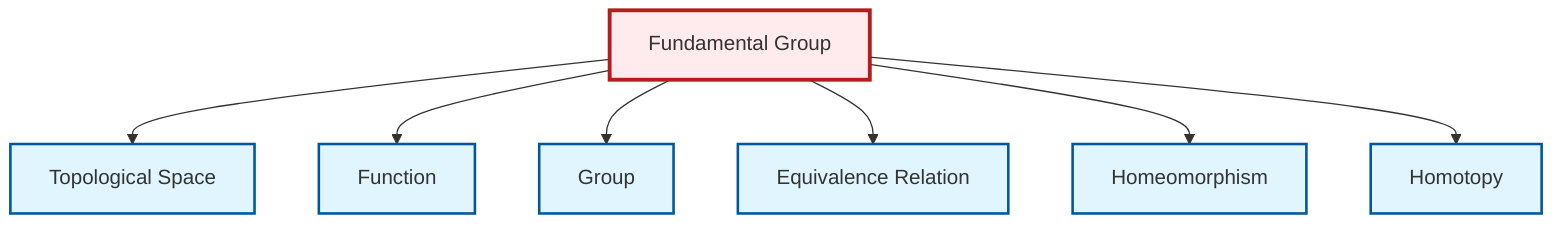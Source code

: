 graph TD
    classDef definition fill:#e1f5fe,stroke:#01579b,stroke-width:2px
    classDef theorem fill:#f3e5f5,stroke:#4a148c,stroke-width:2px
    classDef axiom fill:#fff3e0,stroke:#e65100,stroke-width:2px
    classDef example fill:#e8f5e9,stroke:#1b5e20,stroke-width:2px
    classDef current fill:#ffebee,stroke:#b71c1c,stroke-width:3px
    def-group["Group"]:::definition
    def-fundamental-group["Fundamental Group"]:::definition
    def-homotopy["Homotopy"]:::definition
    def-function["Function"]:::definition
    def-topological-space["Topological Space"]:::definition
    def-homeomorphism["Homeomorphism"]:::definition
    def-equivalence-relation["Equivalence Relation"]:::definition
    def-fundamental-group --> def-topological-space
    def-fundamental-group --> def-function
    def-fundamental-group --> def-group
    def-fundamental-group --> def-equivalence-relation
    def-fundamental-group --> def-homeomorphism
    def-fundamental-group --> def-homotopy
    class def-fundamental-group current